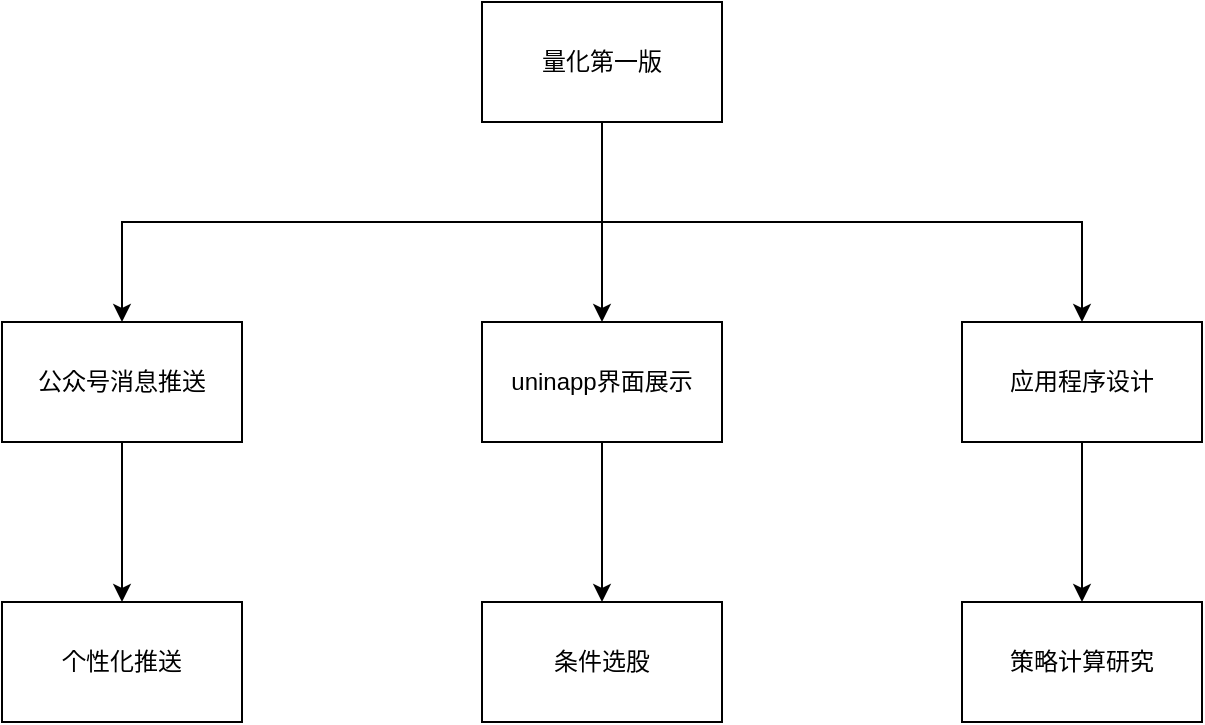 <mxfile version="21.2.3" type="github">
  <diagram name="第 1 页" id="o2DpmFAmiIUJpTXdAwD9">
    <mxGraphModel dx="1377" dy="796" grid="1" gridSize="10" guides="1" tooltips="1" connect="1" arrows="1" fold="1" page="1" pageScale="1" pageWidth="827" pageHeight="1169" math="0" shadow="0">
      <root>
        <mxCell id="0" />
        <mxCell id="1" parent="0" />
        <mxCell id="1k9GQQE8yl8mR5kFMYxW-7" style="edgeStyle=orthogonalEdgeStyle;rounded=0;orthogonalLoop=1;jettySize=auto;html=1;" edge="1" parent="1" source="1k9GQQE8yl8mR5kFMYxW-1" target="1k9GQQE8yl8mR5kFMYxW-4">
          <mxGeometry relative="1" as="geometry">
            <Array as="points">
              <mxPoint x="380" y="150" />
              <mxPoint x="140" y="150" />
            </Array>
          </mxGeometry>
        </mxCell>
        <mxCell id="1k9GQQE8yl8mR5kFMYxW-8" style="edgeStyle=orthogonalEdgeStyle;rounded=0;orthogonalLoop=1;jettySize=auto;html=1;entryX=0.5;entryY=0;entryDx=0;entryDy=0;" edge="1" parent="1" source="1k9GQQE8yl8mR5kFMYxW-1" target="1k9GQQE8yl8mR5kFMYxW-6">
          <mxGeometry relative="1" as="geometry" />
        </mxCell>
        <mxCell id="1k9GQQE8yl8mR5kFMYxW-9" style="edgeStyle=orthogonalEdgeStyle;rounded=0;orthogonalLoop=1;jettySize=auto;html=1;entryX=0.5;entryY=0;entryDx=0;entryDy=0;" edge="1" parent="1" source="1k9GQQE8yl8mR5kFMYxW-1" target="1k9GQQE8yl8mR5kFMYxW-2">
          <mxGeometry relative="1" as="geometry">
            <Array as="points">
              <mxPoint x="380" y="150" />
              <mxPoint x="620" y="150" />
            </Array>
          </mxGeometry>
        </mxCell>
        <mxCell id="1k9GQQE8yl8mR5kFMYxW-1" value="量化第一版" style="rounded=0;whiteSpace=wrap;html=1;" vertex="1" parent="1">
          <mxGeometry x="320" y="40" width="120" height="60" as="geometry" />
        </mxCell>
        <mxCell id="1k9GQQE8yl8mR5kFMYxW-15" value="" style="edgeStyle=orthogonalEdgeStyle;rounded=0;orthogonalLoop=1;jettySize=auto;html=1;" edge="1" parent="1" source="1k9GQQE8yl8mR5kFMYxW-2" target="1k9GQQE8yl8mR5kFMYxW-14">
          <mxGeometry relative="1" as="geometry" />
        </mxCell>
        <mxCell id="1k9GQQE8yl8mR5kFMYxW-2" value="应用程序设计" style="rounded=0;whiteSpace=wrap;html=1;" vertex="1" parent="1">
          <mxGeometry x="560" y="200" width="120" height="60" as="geometry" />
        </mxCell>
        <mxCell id="1k9GQQE8yl8mR5kFMYxW-13" value="" style="edgeStyle=orthogonalEdgeStyle;rounded=0;orthogonalLoop=1;jettySize=auto;html=1;" edge="1" parent="1" source="1k9GQQE8yl8mR5kFMYxW-4" target="1k9GQQE8yl8mR5kFMYxW-12">
          <mxGeometry relative="1" as="geometry" />
        </mxCell>
        <mxCell id="1k9GQQE8yl8mR5kFMYxW-4" value="公众号消息推送" style="rounded=0;whiteSpace=wrap;html=1;" vertex="1" parent="1">
          <mxGeometry x="80" y="200" width="120" height="60" as="geometry" />
        </mxCell>
        <mxCell id="1k9GQQE8yl8mR5kFMYxW-11" value="" style="edgeStyle=orthogonalEdgeStyle;rounded=0;orthogonalLoop=1;jettySize=auto;html=1;" edge="1" parent="1" source="1k9GQQE8yl8mR5kFMYxW-6" target="1k9GQQE8yl8mR5kFMYxW-10">
          <mxGeometry relative="1" as="geometry" />
        </mxCell>
        <mxCell id="1k9GQQE8yl8mR5kFMYxW-6" value="uninapp界面展示" style="rounded=0;whiteSpace=wrap;html=1;" vertex="1" parent="1">
          <mxGeometry x="320" y="200" width="120" height="60" as="geometry" />
        </mxCell>
        <mxCell id="1k9GQQE8yl8mR5kFMYxW-10" value="条件选股" style="rounded=0;whiteSpace=wrap;html=1;" vertex="1" parent="1">
          <mxGeometry x="320" y="340" width="120" height="60" as="geometry" />
        </mxCell>
        <mxCell id="1k9GQQE8yl8mR5kFMYxW-12" value="个性化推送" style="rounded=0;whiteSpace=wrap;html=1;" vertex="1" parent="1">
          <mxGeometry x="80" y="340" width="120" height="60" as="geometry" />
        </mxCell>
        <mxCell id="1k9GQQE8yl8mR5kFMYxW-14" value="策略计算研究" style="rounded=0;whiteSpace=wrap;html=1;" vertex="1" parent="1">
          <mxGeometry x="560" y="340" width="120" height="60" as="geometry" />
        </mxCell>
      </root>
    </mxGraphModel>
  </diagram>
</mxfile>
